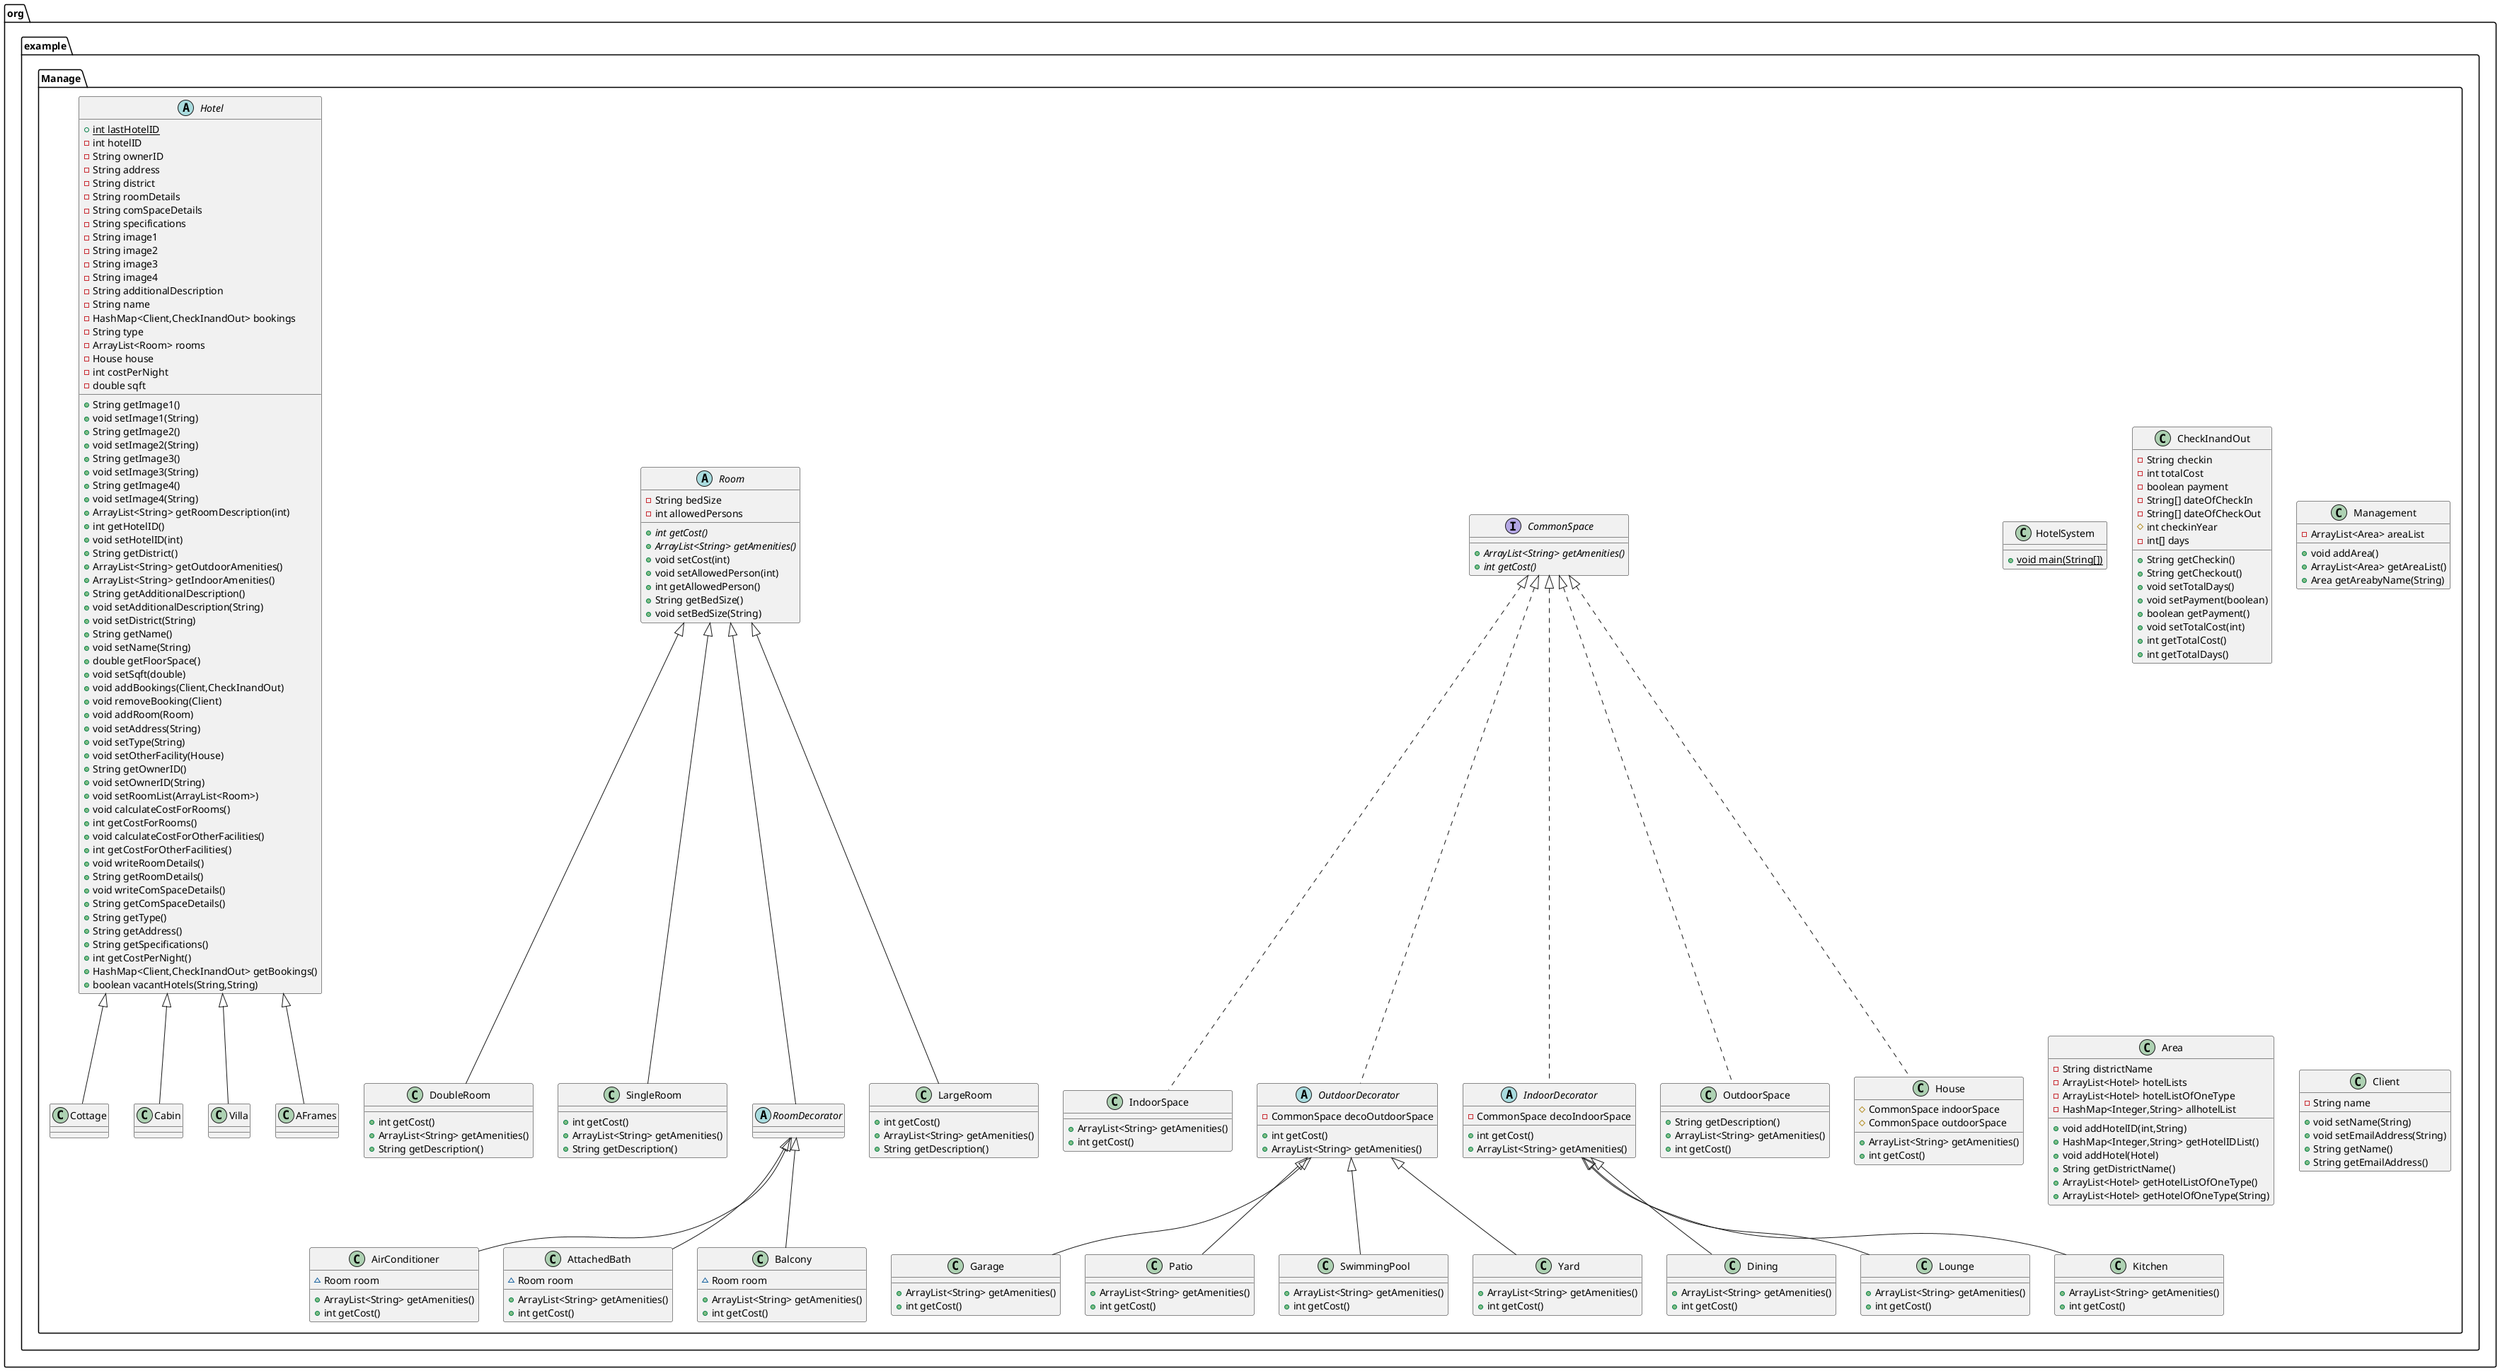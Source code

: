 @startuml
class org.example.Manage.IndoorSpace {
+ ArrayList<String> getAmenities()
+ int getCost()
}

class org.example.Manage.Cottage {
}
class org.example.Manage.Dining {
+ ArrayList<String> getAmenities()
+ int getCost()
}

class org.example.Manage.Lounge {
+ ArrayList<String> getAmenities()
+ int getCost()
}

class org.example.Manage.DoubleRoom {
+ int getCost()
+ ArrayList<String> getAmenities()
+ String getDescription()
}

class org.example.Manage.Cabin {
}
class org.example.Manage.SingleRoom {
+ int getCost()
+ ArrayList<String> getAmenities()
+ String getDescription()
}

class org.example.Manage.HotelSystem {
+ {static} void main(String[])
}

class org.example.Manage.CheckInandOut {
- String checkin
- int totalCost
- boolean payment
- String[] dateOfCheckIn
- String[] dateOfCheckOut
# int checkinYear
- int[] days
+ String getCheckin()
+ String getCheckout()
+ void setTotalDays()
+ void setPayment(boolean)
+ boolean getPayment()
+ void setTotalCost(int)
+ int getTotalCost()
+ int getTotalDays()
}


class org.example.Manage.Management {
- ArrayList<Area> areaList
+ void addArea()
+ ArrayList<Area> getAreaList()
+ Area getAreabyName(String)
}


interface org.example.Manage.CommonSpace {
+ {abstract}ArrayList<String> getAmenities()
+ {abstract}int getCost()
}

abstract class org.example.Manage.OutdoorDecorator {
- CommonSpace decoOutdoorSpace
+ int getCost()
+ ArrayList<String> getAmenities()
}


abstract class org.example.Manage.IndoorDecorator {
- CommonSpace decoIndoorSpace
+ int getCost()
+ ArrayList<String> getAmenities()
}


class org.example.Manage.AirConditioner {
~ Room room
+ ArrayList<String> getAmenities()
+ int getCost()
}


abstract class org.example.Manage.Room {
- String bedSize
- int allowedPersons
+ {abstract}int getCost()
+ {abstract}ArrayList<String> getAmenities()
+ void setCost(int)
+ void setAllowedPerson(int)
+ int getAllowedPerson()
+ String getBedSize()
+ void setBedSize(String)
}


abstract class org.example.Manage.RoomDecorator {
}
class org.example.Manage.OutdoorSpace {
+ String getDescription()
+ ArrayList<String> getAmenities()
+ int getCost()
}

class org.example.Manage.House {
# CommonSpace indoorSpace
# CommonSpace outdoorSpace
+ ArrayList<String> getAmenities()
+ int getCost()
}


class org.example.Manage.AttachedBath {
~ Room room
+ ArrayList<String> getAmenities()
+ int getCost()
}


class org.example.Manage.LargeRoom {
+ int getCost()
+ ArrayList<String> getAmenities()
+ String getDescription()
}

class org.example.Manage.Garage {
+ ArrayList<String> getAmenities()
+ int getCost()
}

class org.example.Manage.Patio {
+ ArrayList<String> getAmenities()
+ int getCost()
}

class org.example.Manage.Area {
- String districtName
- ArrayList<Hotel> hotelLists
- ArrayList<Hotel> hotelListOfOneType
- HashMap<Integer,String> allhotelList
+ void addHotelID(int,String)
+ HashMap<Integer,String> getHotelIDList()
+ void addHotel(Hotel)
+ String getDistrictName()
+ ArrayList<Hotel> getHotelListOfOneType()
+ ArrayList<Hotel> getHotelOfOneType(String)
}


class org.example.Manage.Villa {
}
class org.example.Manage.Kitchen {
+ ArrayList<String> getAmenities()
+ int getCost()
}

class org.example.Manage.AFrames {
}
class org.example.Manage.SwimmingPool {
+ ArrayList<String> getAmenities()
+ int getCost()
}

abstract class org.example.Manage.Hotel {
+ {static} int lastHotelID
- int hotelID
- String ownerID
- String address
- String district
- String roomDetails
- String comSpaceDetails
- String specifications
- String image1
- String image2
- String image3
- String image4
- String additionalDescription
- String name
- HashMap<Client,CheckInandOut> bookings
- String type
- ArrayList<Room> rooms
- House house
- int costPerNight
- double sqft
+ String getImage1()
+ void setImage1(String)
+ String getImage2()
+ void setImage2(String)
+ String getImage3()
+ void setImage3(String)
+ String getImage4()
+ void setImage4(String)
+ ArrayList<String> getRoomDescription(int)
+ int getHotelID()
+ void setHotelID(int)
+ String getDistrict()
+ ArrayList<String> getOutdoorAmenities()
+ ArrayList<String> getIndoorAmenities()
+ String getAdditionalDescription()
+ void setAdditionalDescription(String)
+ void setDistrict(String)
+ String getName()
+ void setName(String)
+ double getFloorSpace()
+ void setSqft(double)
+ void addBookings(Client,CheckInandOut)
+ void removeBooking(Client)
+ void addRoom(Room)
+ void setAddress(String)
+ void setType(String)
+ void setOtherFacility(House)
+ String getOwnerID()
+ void setOwnerID(String)
+ void setRoomList(ArrayList<Room>)
+ void calculateCostForRooms()
+ int getCostForRooms()
+ void calculateCostForOtherFacilities()
+ int getCostForOtherFacilities()
+ void writeRoomDetails()
+ String getRoomDetails()
+ void writeComSpaceDetails()
+ String getComSpaceDetails()
+ String getType()
+ String getAddress()
+ String getSpecifications()
+ int getCostPerNight()
+ HashMap<Client,CheckInandOut> getBookings()
+ boolean vacantHotels(String,String)
}


class org.example.Manage.Yard {
+ ArrayList<String> getAmenities()
+ int getCost()
}

class org.example.Manage.Balcony {
~ Room room
+ ArrayList<String> getAmenities()
+ int getCost()
}


class org.example.Manage.Client {
- String name
+ void setName(String)
+ void setEmailAddress(String)
+ String getName()
+ String getEmailAddress()
}




org.example.Manage.CommonSpace <|.. org.example.Manage.IndoorSpace
org.example.Manage.Hotel <|-- org.example.Manage.Cottage
org.example.Manage.IndoorDecorator <|-- org.example.Manage.Dining
org.example.Manage.IndoorDecorator <|-- org.example.Manage.Lounge
org.example.Manage.Room <|-- org.example.Manage.DoubleRoom
org.example.Manage.Hotel <|-- org.example.Manage.Cabin
org.example.Manage.Room <|-- org.example.Manage.SingleRoom
org.example.Manage.CommonSpace <|.. org.example.Manage.OutdoorDecorator
org.example.Manage.CommonSpace <|.. org.example.Manage.IndoorDecorator
org.example.Manage.RoomDecorator <|-- org.example.Manage.AirConditioner
org.example.Manage.Room <|-- org.example.Manage.RoomDecorator
org.example.Manage.CommonSpace <|.. org.example.Manage.OutdoorSpace
org.example.Manage.CommonSpace <|.. org.example.Manage.House
org.example.Manage.RoomDecorator <|-- org.example.Manage.AttachedBath
org.example.Manage.Room <|-- org.example.Manage.LargeRoom
org.example.Manage.OutdoorDecorator <|-- org.example.Manage.Garage
org.example.Manage.OutdoorDecorator <|-- org.example.Manage.Patio
org.example.Manage.Hotel <|-- org.example.Manage.Villa
org.example.Manage.IndoorDecorator <|-- org.example.Manage.Kitchen
org.example.Manage.Hotel <|-- org.example.Manage.AFrames
org.example.Manage.OutdoorDecorator <|-- org.example.Manage.SwimmingPool
org.example.Manage.OutdoorDecorator <|-- org.example.Manage.Yard
org.example.Manage.RoomDecorator <|-- org.example.Manage.Balcony
@enduml